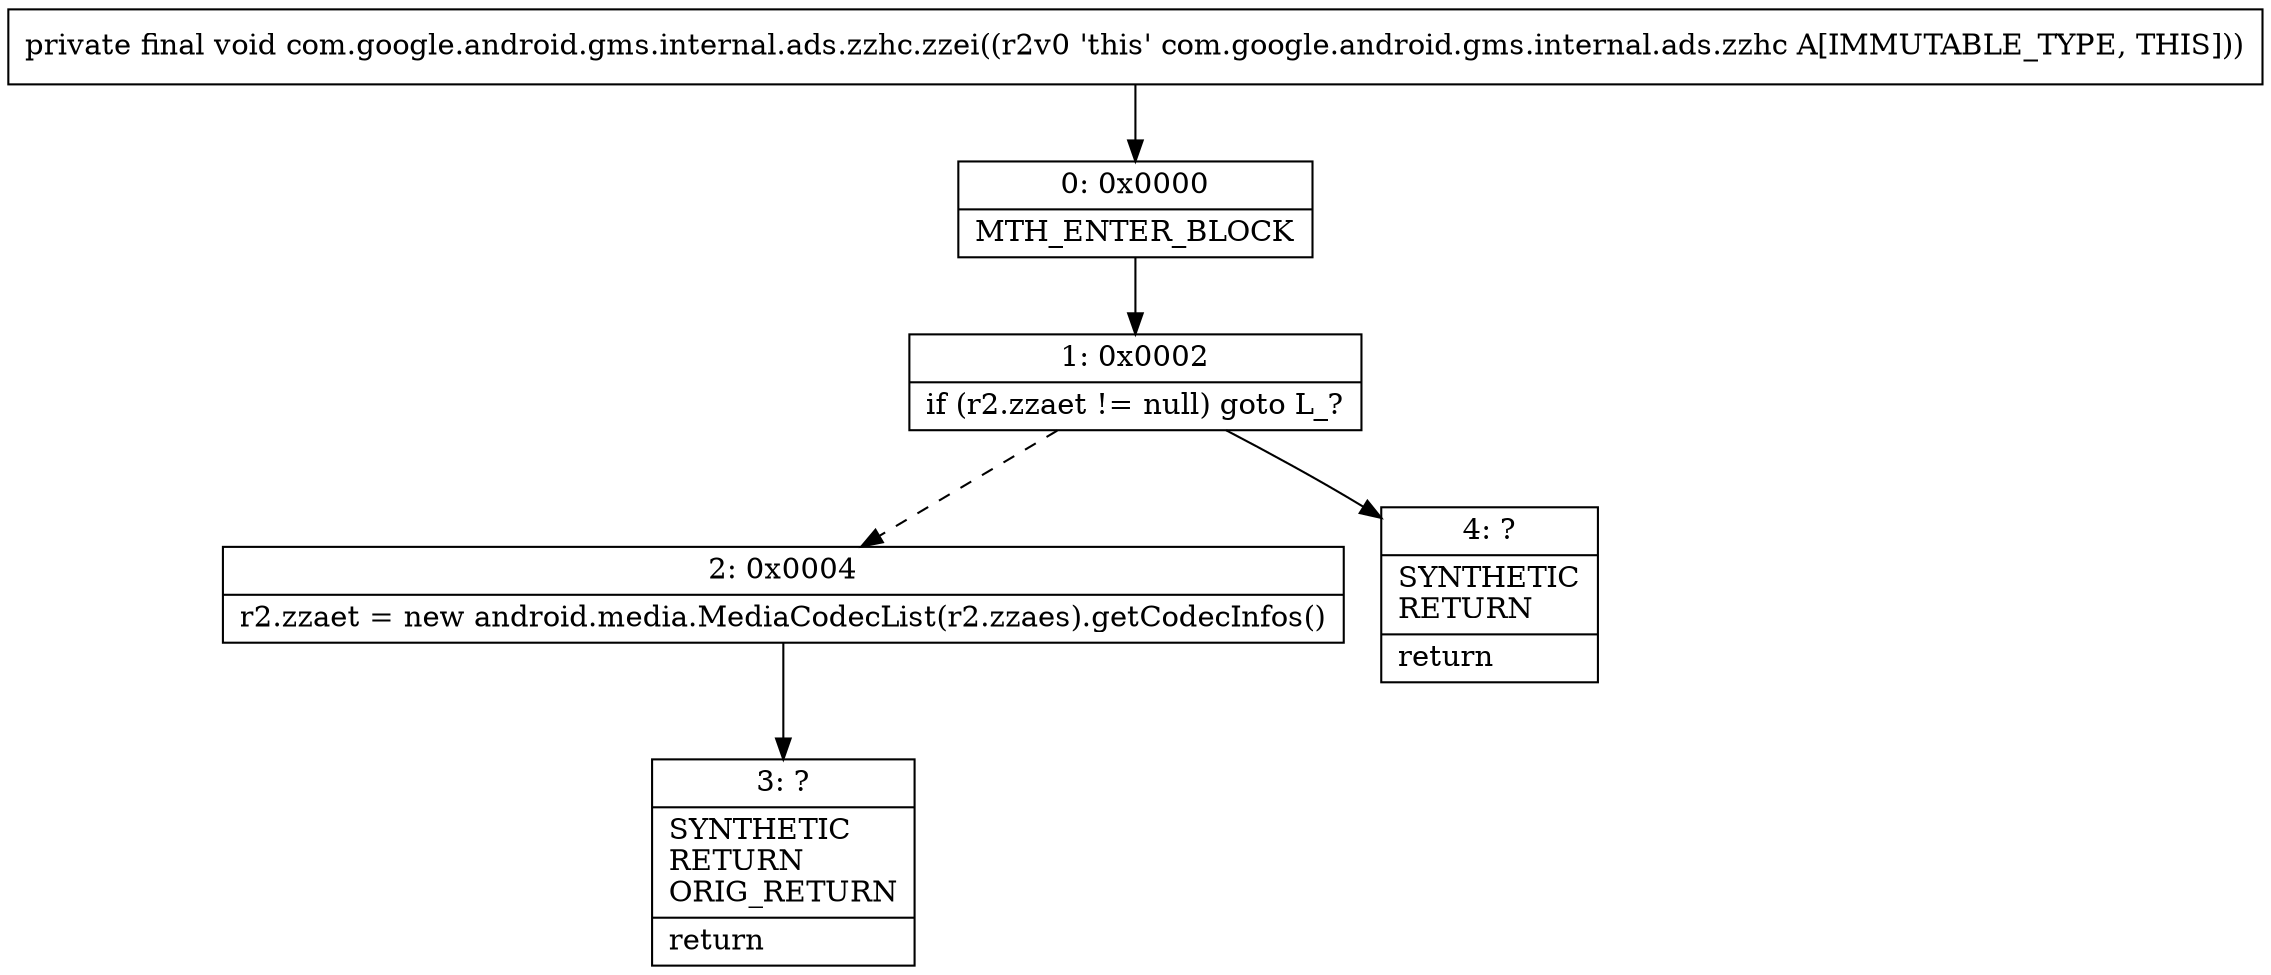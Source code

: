 digraph "CFG forcom.google.android.gms.internal.ads.zzhc.zzei()V" {
Node_0 [shape=record,label="{0\:\ 0x0000|MTH_ENTER_BLOCK\l}"];
Node_1 [shape=record,label="{1\:\ 0x0002|if (r2.zzaet != null) goto L_?\l}"];
Node_2 [shape=record,label="{2\:\ 0x0004|r2.zzaet = new android.media.MediaCodecList(r2.zzaes).getCodecInfos()\l}"];
Node_3 [shape=record,label="{3\:\ ?|SYNTHETIC\lRETURN\lORIG_RETURN\l|return\l}"];
Node_4 [shape=record,label="{4\:\ ?|SYNTHETIC\lRETURN\l|return\l}"];
MethodNode[shape=record,label="{private final void com.google.android.gms.internal.ads.zzhc.zzei((r2v0 'this' com.google.android.gms.internal.ads.zzhc A[IMMUTABLE_TYPE, THIS])) }"];
MethodNode -> Node_0;
Node_0 -> Node_1;
Node_1 -> Node_2[style=dashed];
Node_1 -> Node_4;
Node_2 -> Node_3;
}

